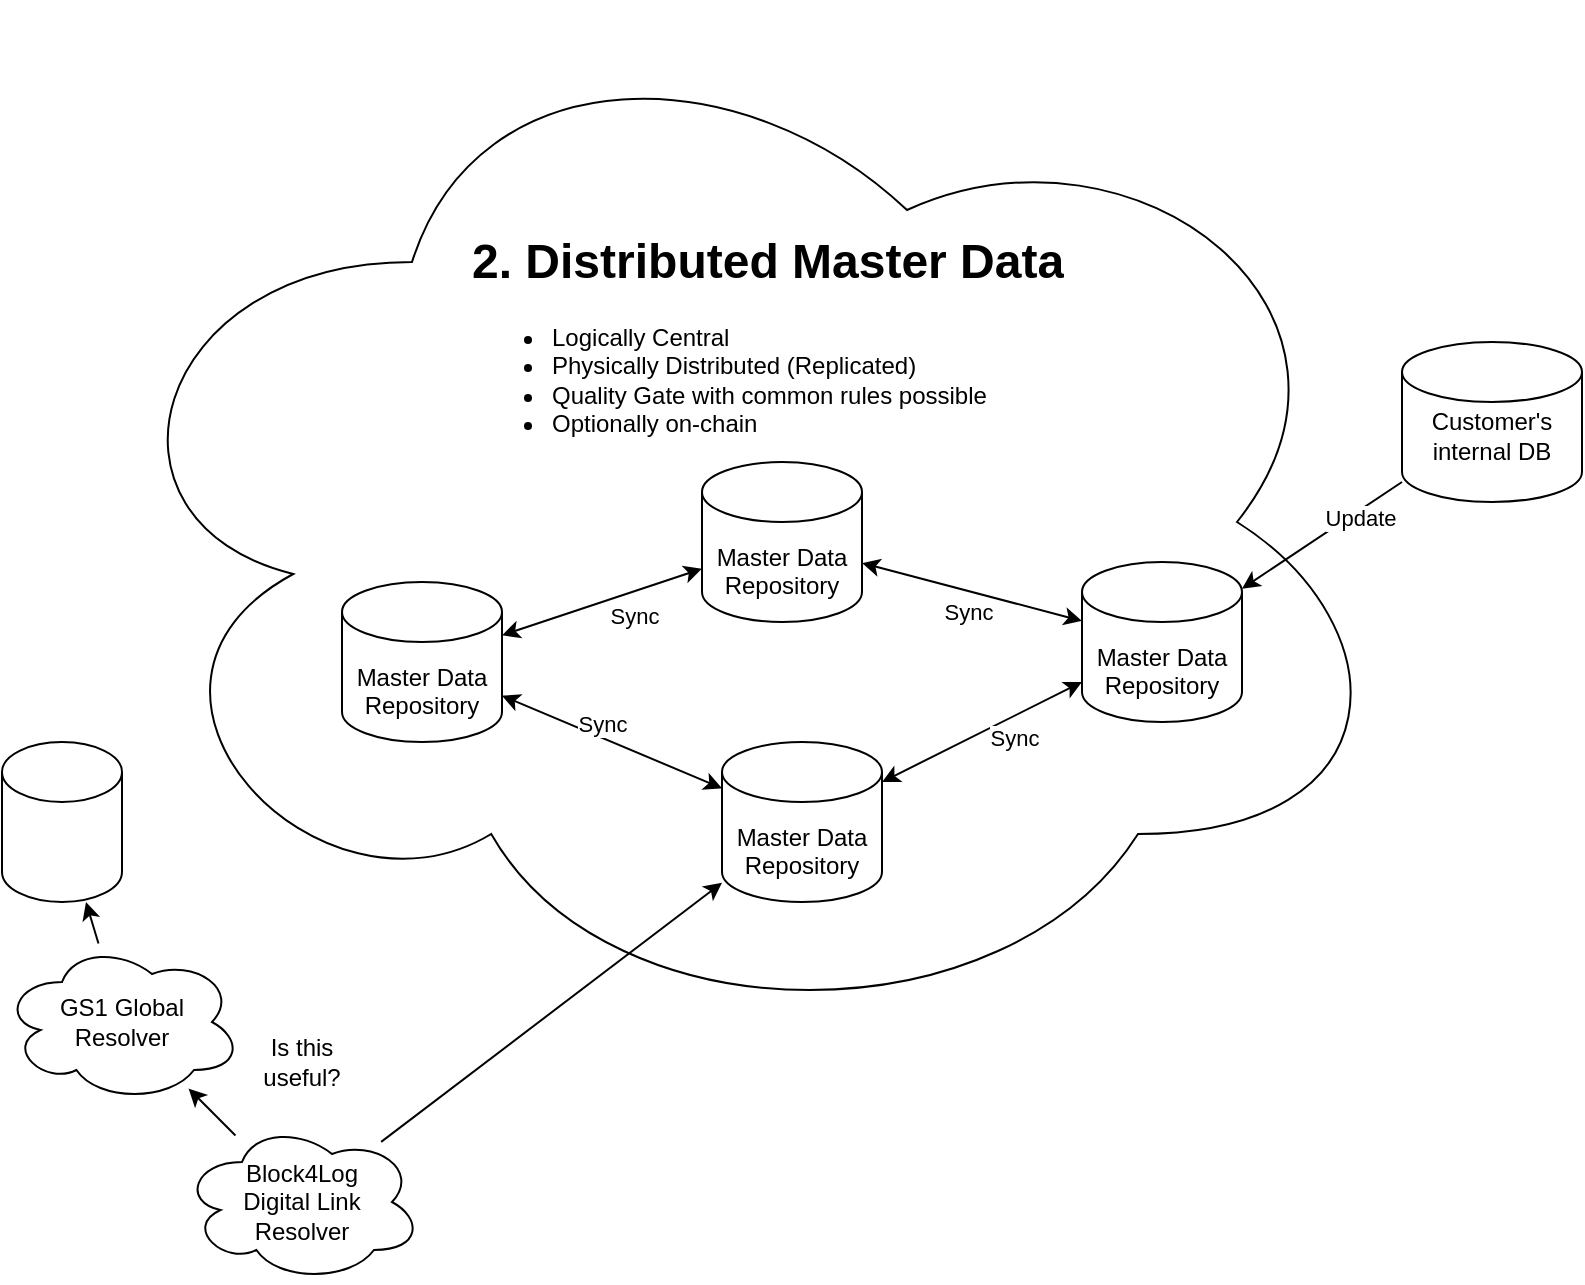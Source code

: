 <mxfile version="13.6.0" type="device" pages="2"><diagram id="4mZQR9vANoG6ouok4R8B" name="DistributedDB"><mxGraphModel dx="1125" dy="638" grid="1" gridSize="10" guides="1" tooltips="1" connect="1" arrows="1" fold="1" page="1" pageScale="1" pageWidth="850" pageHeight="1100" math="0" shadow="0"><root><mxCell id="8z0YhMMWluQZeC6nsGaQ-0"/><mxCell id="8z0YhMMWluQZeC6nsGaQ-1" parent="8z0YhMMWluQZeC6nsGaQ-0"/><mxCell id="8z0YhMMWluQZeC6nsGaQ-14" value="" style="ellipse;shape=cloud;whiteSpace=wrap;html=1;" parent="8z0YhMMWluQZeC6nsGaQ-1" vertex="1"><mxGeometry x="40" y="20" width="660" height="520" as="geometry"/></mxCell><mxCell id="8z0YhMMWluQZeC6nsGaQ-2" value="&lt;br&gt;&lt;br&gt;Master Data&lt;br&gt;Repository" style="shape=cylinder2;whiteSpace=wrap;html=1;boundedLbl=1;backgroundOutline=1;size=15;" parent="8z0YhMMWluQZeC6nsGaQ-1" vertex="1"><mxGeometry x="170" y="310" width="80" height="80" as="geometry"/></mxCell><mxCell id="8z0YhMMWluQZeC6nsGaQ-3" value="&lt;br&gt;&lt;br&gt;Master Data&lt;br&gt;Repository" style="shape=cylinder2;whiteSpace=wrap;html=1;boundedLbl=1;backgroundOutline=1;size=15;" parent="8z0YhMMWluQZeC6nsGaQ-1" vertex="1"><mxGeometry x="350" y="250" width="80" height="80" as="geometry"/></mxCell><mxCell id="8z0YhMMWluQZeC6nsGaQ-4" value="&lt;br&gt;&lt;br&gt;Master Data&lt;br&gt;Repository" style="shape=cylinder2;whiteSpace=wrap;html=1;boundedLbl=1;backgroundOutline=1;size=15;" parent="8z0YhMMWluQZeC6nsGaQ-1" vertex="1"><mxGeometry x="540" y="300" width="80" height="80" as="geometry"/></mxCell><mxCell id="8z0YhMMWluQZeC6nsGaQ-5" value="&lt;br&gt;&lt;br&gt;Master Data&lt;br&gt;Repository" style="shape=cylinder2;whiteSpace=wrap;html=1;boundedLbl=1;backgroundOutline=1;size=15;" parent="8z0YhMMWluQZeC6nsGaQ-1" vertex="1"><mxGeometry x="360" y="390" width="80" height="80" as="geometry"/></mxCell><mxCell id="8z0YhMMWluQZeC6nsGaQ-6" value="" style="endArrow=classic;startArrow=classic;html=1;" parent="8z0YhMMWluQZeC6nsGaQ-1" source="8z0YhMMWluQZeC6nsGaQ-5" target="8z0YhMMWluQZeC6nsGaQ-4" edge="1"><mxGeometry width="50" height="50" relative="1" as="geometry"><mxPoint x="400" y="420" as="sourcePoint"/><mxPoint x="450" y="370" as="targetPoint"/></mxGeometry></mxCell><mxCell id="8z0YhMMWluQZeC6nsGaQ-7" value="Sync" style="edgeLabel;html=1;align=center;verticalAlign=middle;resizable=0;points=[];" parent="8z0YhMMWluQZeC6nsGaQ-6" vertex="1" connectable="0"><mxGeometry x="0.485" y="1" relative="1" as="geometry"><mxPoint x="-7.92" y="15.38" as="offset"/></mxGeometry></mxCell><mxCell id="8z0YhMMWluQZeC6nsGaQ-8" value="" style="endArrow=classic;startArrow=classic;html=1;" parent="8z0YhMMWluQZeC6nsGaQ-1" source="8z0YhMMWluQZeC6nsGaQ-2" target="8z0YhMMWluQZeC6nsGaQ-5" edge="1"><mxGeometry width="50" height="50" relative="1" as="geometry"><mxPoint x="230" y="439.998" as="sourcePoint"/><mxPoint x="340" y="503.682" as="targetPoint"/></mxGeometry></mxCell><mxCell id="8z0YhMMWluQZeC6nsGaQ-9" value="Sync" style="edgeLabel;html=1;align=center;verticalAlign=middle;resizable=0;points=[];" parent="8z0YhMMWluQZeC6nsGaQ-8" vertex="1" connectable="0"><mxGeometry x="0.485" y="1" relative="1" as="geometry"><mxPoint x="-31.85" y="-19.39" as="offset"/></mxGeometry></mxCell><mxCell id="8z0YhMMWluQZeC6nsGaQ-10" value="" style="endArrow=classic;startArrow=classic;html=1;" parent="8z0YhMMWluQZeC6nsGaQ-1" source="8z0YhMMWluQZeC6nsGaQ-2" target="8z0YhMMWluQZeC6nsGaQ-3" edge="1"><mxGeometry width="50" height="50" relative="1" as="geometry"><mxPoint x="457.143" y="410" as="sourcePoint"/><mxPoint x="512.857" y="350" as="targetPoint"/></mxGeometry></mxCell><mxCell id="8z0YhMMWluQZeC6nsGaQ-11" value="Sync" style="edgeLabel;html=1;align=center;verticalAlign=middle;resizable=0;points=[];" parent="8z0YhMMWluQZeC6nsGaQ-10" vertex="1" connectable="0"><mxGeometry x="0.485" y="1" relative="1" as="geometry"><mxPoint x="-7.92" y="15.38" as="offset"/></mxGeometry></mxCell><mxCell id="8z0YhMMWluQZeC6nsGaQ-12" value="" style="endArrow=classic;startArrow=classic;html=1;" parent="8z0YhMMWluQZeC6nsGaQ-1" source="8z0YhMMWluQZeC6nsGaQ-4" target="8z0YhMMWluQZeC6nsGaQ-3" edge="1"><mxGeometry width="50" height="50" relative="1" as="geometry"><mxPoint x="467.143" y="420" as="sourcePoint"/><mxPoint x="522.857" y="360" as="targetPoint"/></mxGeometry></mxCell><mxCell id="8z0YhMMWluQZeC6nsGaQ-13" value="Sync" style="edgeLabel;html=1;align=center;verticalAlign=middle;resizable=0;points=[];" parent="8z0YhMMWluQZeC6nsGaQ-12" vertex="1" connectable="0"><mxGeometry x="0.485" y="1" relative="1" as="geometry"><mxPoint x="24.86" y="15.38" as="offset"/></mxGeometry></mxCell><mxCell id="8z0YhMMWluQZeC6nsGaQ-15" value="&lt;h1&gt;2. Distributed Master Data&lt;br&gt;&lt;/h1&gt;&lt;ul&gt;&lt;li&gt;Logically Central&lt;/li&gt;&lt;li&gt;Physically Distributed (Replicated)&lt;/li&gt;&lt;li&gt;Quality Gate with common rules possible&lt;/li&gt;&lt;li&gt;Optionally on-chain&lt;br&gt;&lt;/li&gt;&lt;/ul&gt;" style="text;html=1;strokeColor=none;fillColor=none;spacing=5;spacingTop=-20;whiteSpace=wrap;overflow=hidden;rounded=0;" parent="8z0YhMMWluQZeC6nsGaQ-1" vertex="1"><mxGeometry x="230" y="130" width="365" height="120" as="geometry"/></mxCell><mxCell id="Dr6UPSv6Vn7Fv29ytaVc-0" value="Block4Log&lt;br&gt;Digital Link&lt;br&gt;Resolver" style="ellipse;shape=cloud;whiteSpace=wrap;html=1;" vertex="1" parent="8z0YhMMWluQZeC6nsGaQ-1"><mxGeometry x="90" y="580" width="120" height="80" as="geometry"/></mxCell><mxCell id="Dr6UPSv6Vn7Fv29ytaVc-1" value="" style="endArrow=classic;html=1;" edge="1" parent="8z0YhMMWluQZeC6nsGaQ-1" source="Dr6UPSv6Vn7Fv29ytaVc-0" target="8z0YhMMWluQZeC6nsGaQ-5"><mxGeometry width="50" height="50" relative="1" as="geometry"><mxPoint x="340" y="360" as="sourcePoint"/><mxPoint x="390" y="310" as="targetPoint"/></mxGeometry></mxCell><mxCell id="Dr6UPSv6Vn7Fv29ytaVc-2" value="" style="endArrow=classic;html=1;" edge="1" parent="8z0YhMMWluQZeC6nsGaQ-1" source="Dr6UPSv6Vn7Fv29ytaVc-0" target="Dr6UPSv6Vn7Fv29ytaVc-3"><mxGeometry width="50" height="50" relative="1" as="geometry"><mxPoint x="340" y="420" as="sourcePoint"/><mxPoint x="390" y="370" as="targetPoint"/></mxGeometry></mxCell><mxCell id="Dr6UPSv6Vn7Fv29ytaVc-3" value="GS1 Global&lt;br&gt;Resolver" style="ellipse;shape=cloud;whiteSpace=wrap;html=1;" vertex="1" parent="8z0YhMMWluQZeC6nsGaQ-1"><mxGeometry y="490" width="120" height="80" as="geometry"/></mxCell><mxCell id="Dr6UPSv6Vn7Fv29ytaVc-4" value="" style="shape=cylinder2;whiteSpace=wrap;html=1;boundedLbl=1;backgroundOutline=1;size=15;" vertex="1" parent="8z0YhMMWluQZeC6nsGaQ-1"><mxGeometry y="390" width="60" height="80" as="geometry"/></mxCell><mxCell id="Dr6UPSv6Vn7Fv29ytaVc-5" value="" style="endArrow=classic;html=1;" edge="1" parent="8z0YhMMWluQZeC6nsGaQ-1" source="Dr6UPSv6Vn7Fv29ytaVc-3" target="Dr6UPSv6Vn7Fv29ytaVc-4"><mxGeometry width="50" height="50" relative="1" as="geometry"><mxPoint x="197.574" y="571.716" as="sourcePoint"/><mxPoint x="132.426" y="528.284" as="targetPoint"/></mxGeometry></mxCell><mxCell id="Dr6UPSv6Vn7Fv29ytaVc-6" value="&lt;br&gt;Customer's&lt;br&gt;internal DB" style="shape=cylinder2;whiteSpace=wrap;html=1;boundedLbl=1;backgroundOutline=1;size=15;" vertex="1" parent="8z0YhMMWluQZeC6nsGaQ-1"><mxGeometry x="700" y="190" width="90" height="80" as="geometry"/></mxCell><mxCell id="Dr6UPSv6Vn7Fv29ytaVc-8" value="" style="endArrow=classic;html=1;" edge="1" parent="8z0YhMMWluQZeC6nsGaQ-1" source="Dr6UPSv6Vn7Fv29ytaVc-6" target="8z0YhMMWluQZeC6nsGaQ-4"><mxGeometry width="50" height="50" relative="1" as="geometry"><mxPoint x="340" y="420" as="sourcePoint"/><mxPoint x="390" y="370" as="targetPoint"/></mxGeometry></mxCell><mxCell id="Dr6UPSv6Vn7Fv29ytaVc-9" value="Update" style="edgeLabel;html=1;align=center;verticalAlign=middle;resizable=0;points=[];" vertex="1" connectable="0" parent="Dr6UPSv6Vn7Fv29ytaVc-8"><mxGeometry x="-0.438" y="3" relative="1" as="geometry"><mxPoint as="offset"/></mxGeometry></mxCell><mxCell id="Dr6UPSv6Vn7Fv29ytaVc-10" value="Is this useful?" style="text;html=1;strokeColor=none;fillColor=none;align=center;verticalAlign=middle;whiteSpace=wrap;rounded=0;" vertex="1" parent="8z0YhMMWluQZeC6nsGaQ-1"><mxGeometry x="130" y="540" width="40" height="20" as="geometry"/></mxCell></root></mxGraphModel></diagram><diagram id="d-KVsjxLMOUYQlMdk78s" name="DigitalLinkResolver"><mxGraphModel dx="1125" dy="638" grid="1" gridSize="10" guides="1" tooltips="1" connect="1" arrows="1" fold="1" page="1" pageScale="1" pageWidth="850" pageHeight="1100" math="0" shadow="0"><root><mxCell id="0"/><mxCell id="1" parent="0"/><mxCell id="9TCHThei6wjcPwKr0SNb-2" value="&lt;br&gt;&lt;br&gt;CSP 1&lt;br&gt;Master Data Repository" style="shape=cylinder2;whiteSpace=wrap;html=1;boundedLbl=1;backgroundOutline=1;size=15;" parent="1" vertex="1"><mxGeometry x="190" y="80" width="90" height="87.5" as="geometry"/></mxCell><mxCell id="9TCHThei6wjcPwKr0SNb-3" value="External&lt;br&gt;Master Data Repository" style="shape=cylinder2;whiteSpace=wrap;html=1;boundedLbl=1;backgroundOutline=1;size=15;" parent="1" vertex="1"><mxGeometry x="600" y="30" width="90" height="110" as="geometry"/></mxCell><mxCell id="9TCHThei6wjcPwKr0SNb-8" value="Block4Log&lt;br&gt;Digital Link&lt;br&gt;Resolver" style="ellipse;shape=cloud;whiteSpace=wrap;html=1;" parent="1" vertex="1"><mxGeometry x="350" y="233.75" width="120" height="80" as="geometry"/></mxCell><mxCell id="9TCHThei6wjcPwKr0SNb-10" value="" style="endArrow=classic;startArrow=classic;html=1;" parent="1" source="9TCHThei6wjcPwKr0SNb-8" target="9TCHThei6wjcPwKr0SNb-2" edge="1"><mxGeometry width="50" height="50" relative="1" as="geometry"><mxPoint x="291.834" y="350.185" as="sourcePoint"/><mxPoint x="190" y="332.683" as="targetPoint"/></mxGeometry></mxCell><mxCell id="9TCHThei6wjcPwKr0SNb-11" value="" style="endArrow=classic;startArrow=classic;html=1;" parent="1" source="9TCHThei6wjcPwKr0SNb-8" target="9TCHThei6wjcPwKr0SNb-31" edge="1"><mxGeometry width="50" height="50" relative="1" as="geometry"><mxPoint x="391.834" y="370.185" as="sourcePoint"/><mxPoint x="580" y="290" as="targetPoint"/></mxGeometry></mxCell><mxCell id="9TCHThei6wjcPwKr0SNb-12" value="" style="shape=umlActor;verticalLabelPosition=bottom;verticalAlign=top;html=1;outlineConnect=0;" parent="1" vertex="1"><mxGeometry x="110" y="510" width="30" height="60" as="geometry"/></mxCell><mxCell id="9TCHThei6wjcPwKr0SNb-13" value="" style="endArrow=none;html=1;" parent="1" target="9TCHThei6wjcPwKr0SNb-12" edge="1"><mxGeometry width="50" height="50" relative="1" as="geometry"><mxPoint x="125" y="1040" as="sourcePoint"/><mxPoint x="450" y="620" as="targetPoint"/><Array as="points"/></mxGeometry></mxCell><mxCell id="9TCHThei6wjcPwKr0SNb-14" value="Resolver A" style="ellipse;shape=cloud;whiteSpace=wrap;html=1;" parent="1" vertex="1"><mxGeometry x="400" y="510" width="80" height="50" as="geometry"/></mxCell><mxCell id="9TCHThei6wjcPwKr0SNb-15" value="" style="endArrow=none;html=1;entryX=0.55;entryY=0.95;entryDx=0;entryDy=0;entryPerimeter=0;" parent="1" target="9TCHThei6wjcPwKr0SNb-14" edge="1"><mxGeometry width="50" height="50" relative="1" as="geometry"><mxPoint x="444" y="1040" as="sourcePoint"/><mxPoint x="235" y="575" as="targetPoint"/></mxGeometry></mxCell><mxCell id="9TCHThei6wjcPwKr0SNb-16" value="" style="endArrow=classic;html=1;" parent="1" edge="1"><mxGeometry width="50" height="50" relative="1" as="geometry"><mxPoint x="130" y="610" as="sourcePoint"/><mxPoint x="440" y="610" as="targetPoint"/></mxGeometry></mxCell><mxCell id="9TCHThei6wjcPwKr0SNb-17" value="GET &lt;br&gt;https://resolverA/gln/4047111000006/ser/0815" style="edgeLabel;html=1;align=center;verticalAlign=middle;resizable=0;points=[];" parent="9TCHThei6wjcPwKr0SNb-16" vertex="1" connectable="0"><mxGeometry x="0.281" y="2" relative="1" as="geometry"><mxPoint x="-48.33" y="22" as="offset"/></mxGeometry></mxCell><mxCell id="9TCHThei6wjcPwKr0SNb-18" value="" style="endArrow=none;html=1;startArrow=classic;startFill=1;endFill=0;" parent="1" edge="1"><mxGeometry width="50" height="50" relative="1" as="geometry"><mxPoint x="130" y="680" as="sourcePoint"/><mxPoint x="440" y="680" as="targetPoint"/></mxGeometry></mxCell><mxCell id="9TCHThei6wjcPwKr0SNb-19" value="307&lt;br&gt;&lt;br&gt;&lt;div&gt;https://resolverB/gln/4047111000006/ser/0815&lt;/div&gt;" style="edgeLabel;html=1;align=center;verticalAlign=middle;resizable=0;points=[];" parent="9TCHThei6wjcPwKr0SNb-18" vertex="1" connectable="0"><mxGeometry x="0.281" y="2" relative="1" as="geometry"><mxPoint x="-48.33" y="32" as="offset"/></mxGeometry></mxCell><mxCell id="9TCHThei6wjcPwKr0SNb-20" value="See &lt;a href=&quot;https://www.gs1.org/docs/Digital-Link/GS1_Digital_link_Standard_i1.1.pdf&quot;&gt;https://www.gs1.org/docs/Digital-Link/GS1_Digital_link_Standard_i1.1.pdf&lt;/a&gt;" style="text;html=1;strokeColor=none;fillColor=none;align=center;verticalAlign=middle;whiteSpace=wrap;rounded=0;" parent="1" vertex="1"><mxGeometry x="55" y="460" width="530" height="30" as="geometry"/></mxCell><mxCell id="9TCHThei6wjcPwKr0SNb-21" value="" style="endArrow=classic;html=1;" parent="1" edge="1"><mxGeometry width="50" height="50" relative="1" as="geometry"><mxPoint x="130" y="760" as="sourcePoint"/><mxPoint x="560" y="760" as="targetPoint"/></mxGeometry></mxCell><mxCell id="9TCHThei6wjcPwKr0SNb-22" value="GET &lt;br&gt;https://resolverB/gln/4047111000006/ser/0815" style="edgeLabel;html=1;align=center;verticalAlign=middle;resizable=0;points=[];" parent="9TCHThei6wjcPwKr0SNb-21" vertex="1" connectable="0"><mxGeometry x="0.281" y="2" relative="1" as="geometry"><mxPoint x="-115" y="22" as="offset"/></mxGeometry></mxCell><mxCell id="9TCHThei6wjcPwKr0SNb-23" value="Resolver B" style="ellipse;shape=cloud;whiteSpace=wrap;html=1;" parent="1" vertex="1"><mxGeometry x="520" y="510" width="80" height="50" as="geometry"/></mxCell><mxCell id="9TCHThei6wjcPwKr0SNb-24" value="" style="endArrow=none;html=1;entryX=0.55;entryY=0.95;entryDx=0;entryDy=0;entryPerimeter=0;" parent="1" target="9TCHThei6wjcPwKr0SNb-23" edge="1"><mxGeometry width="50" height="50" relative="1" as="geometry"><mxPoint x="564" y="1040" as="sourcePoint"/><mxPoint x="355" y="575" as="targetPoint"/></mxGeometry></mxCell><mxCell id="9TCHThei6wjcPwKr0SNb-25" value="&lt;br&gt;&lt;br&gt;Master Data Repo" style="shape=cylinder2;whiteSpace=wrap;html=1;boundedLbl=1;backgroundOutline=1;size=15;" parent="1" vertex="1"><mxGeometry x="620" y="480" width="60" height="80" as="geometry"/></mxCell><mxCell id="9TCHThei6wjcPwKr0SNb-26" value="" style="endArrow=none;html=1;entryX=0.55;entryY=0.95;entryDx=0;entryDy=0;entryPerimeter=0;" parent="1" edge="1"><mxGeometry width="50" height="50" relative="1" as="geometry"><mxPoint x="650" y="1040" as="sourcePoint"/><mxPoint x="649.58" y="560" as="targetPoint"/></mxGeometry></mxCell><mxCell id="9TCHThei6wjcPwKr0SNb-29" value="" style="endArrow=none;html=1;startArrow=classic;startFill=1;endFill=0;" parent="1" edge="1"><mxGeometry width="50" height="50" relative="1" as="geometry"><mxPoint x="130" y="830" as="sourcePoint"/><mxPoint x="560" y="830" as="targetPoint"/></mxGeometry></mxCell><mxCell id="9TCHThei6wjcPwKr0SNb-30" value="307&lt;br&gt;https://company-repo-shard2/gln/4047111000006/ser/0815" style="edgeLabel;html=1;align=center;verticalAlign=middle;resizable=0;points=[];" parent="9TCHThei6wjcPwKr0SNb-29" vertex="1" connectable="0"><mxGeometry x="0.281" y="2" relative="1" as="geometry"><mxPoint x="-115" y="22" as="offset"/></mxGeometry></mxCell><mxCell id="9TCHThei6wjcPwKr0SNb-31" value="GS1 Global&lt;br&gt;DL Resolver" style="ellipse;shape=cloud;whiteSpace=wrap;html=1;" parent="1" vertex="1"><mxGeometry x="440" y="110" width="120" height="80" as="geometry"/></mxCell><mxCell id="9TCHThei6wjcPwKr0SNb-35" value="" style="endArrow=classic;startArrow=classic;html=1;" parent="1" source="9TCHThei6wjcPwKr0SNb-3" target="9TCHThei6wjcPwKr0SNb-31" edge="1"><mxGeometry width="50" height="50" relative="1" as="geometry"><mxPoint x="648.509" y="260" as="sourcePoint"/><mxPoint x="662.018" y="205" as="targetPoint"/></mxGeometry></mxCell><mxCell id="9TCHThei6wjcPwKr0SNb-36" value="" style="endArrow=classic;html=1;startArrow=none;startFill=0;endFill=1;" parent="1" edge="1"><mxGeometry width="50" height="50" relative="1" as="geometry"><mxPoint x="130" y="920" as="sourcePoint"/><mxPoint x="640" y="920" as="targetPoint"/></mxGeometry></mxCell><mxCell id="9TCHThei6wjcPwKr0SNb-37" value="GET&lt;br&gt;https://company-repo-shard2/gln/4047111000006/ser/0815" style="edgeLabel;html=1;align=center;verticalAlign=middle;resizable=0;points=[];" parent="9TCHThei6wjcPwKr0SNb-36" vertex="1" connectable="0"><mxGeometry x="0.281" y="2" relative="1" as="geometry"><mxPoint x="-166.67" y="22" as="offset"/></mxGeometry></mxCell><mxCell id="9TCHThei6wjcPwKr0SNb-39" value="" style="endArrow=none;html=1;startArrow=classic;startFill=1;endFill=0;" parent="1" edge="1"><mxGeometry width="50" height="50" relative="1" as="geometry"><mxPoint x="130" y="980" as="sourcePoint"/><mxPoint x="640" y="980" as="targetPoint"/></mxGeometry></mxCell><mxCell id="9TCHThei6wjcPwKr0SNb-40" value="200&lt;br&gt;actual data in apropriate format (see link types)" style="edgeLabel;html=1;align=center;verticalAlign=middle;resizable=0;points=[];" parent="9TCHThei6wjcPwKr0SNb-39" vertex="1" connectable="0"><mxGeometry x="0.281" y="2" relative="1" as="geometry"><mxPoint x="-166.67" y="22" as="offset"/></mxGeometry></mxCell><mxCell id="9TCHThei6wjcPwKr0SNb-42" value="Customer A" style="shape=umlActor;verticalLabelPosition=bottom;verticalAlign=top;html=1;outlineConnect=0;" parent="1" vertex="1"><mxGeometry x="80" y="40" width="30" height="60" as="geometry"/></mxCell><mxCell id="9TCHThei6wjcPwKr0SNb-43" value="" style="endArrow=classic;html=1;exitX=0.5;exitY=0.5;exitDx=0;exitDy=0;exitPerimeter=0;" parent="1" source="9TCHThei6wjcPwKr0SNb-42" target="9TCHThei6wjcPwKr0SNb-2" edge="1"><mxGeometry width="50" height="50" relative="1" as="geometry"><mxPoint x="340" y="310" as="sourcePoint"/><mxPoint x="390" y="260" as="targetPoint"/></mxGeometry></mxCell><mxCell id="9TCHThei6wjcPwKr0SNb-44" value="Customer B" style="shape=umlActor;verticalLabelPosition=bottom;verticalAlign=top;html=1;outlineConnect=0;" parent="1" vertex="1"><mxGeometry x="80" y="140" width="30" height="60" as="geometry"/></mxCell><mxCell id="9TCHThei6wjcPwKr0SNb-45" value="" style="endArrow=classic;html=1;exitX=0.5;exitY=0.5;exitDx=0;exitDy=0;exitPerimeter=0;" parent="1" source="9TCHThei6wjcPwKr0SNb-44" target="9TCHThei6wjcPwKr0SNb-2" edge="1"><mxGeometry width="50" height="50" relative="1" as="geometry"><mxPoint x="115" y="86.078" as="sourcePoint"/><mxPoint x="200" y="120.517" as="targetPoint"/></mxGeometry></mxCell><mxCell id="-9v8VPaAQB7vcW3POhwD-1" value="&lt;br&gt;Replica" style="shape=cylinder2;whiteSpace=wrap;html=1;boundedLbl=1;backgroundOutline=1;size=15;" parent="1" vertex="1"><mxGeometry x="340" y="35" width="80" height="65" as="geometry"/></mxCell><mxCell id="-9v8VPaAQB7vcW3POhwD-2" value="Look Up" style="shape=umlActor;verticalLabelPosition=bottom;verticalAlign=top;html=1;outlineConnect=0;" parent="1" vertex="1"><mxGeometry x="530" y="360" width="30" height="60" as="geometry"/></mxCell><mxCell id="-9v8VPaAQB7vcW3POhwD-3" value="" style="endArrow=classic;html=1;exitX=0.25;exitY=0.1;exitDx=0;exitDy=0;exitPerimeter=0;" parent="1" source="-9v8VPaAQB7vcW3POhwD-2" target="9TCHThei6wjcPwKr0SNb-8" edge="1"><mxGeometry width="50" height="50" relative="1" as="geometry"><mxPoint x="420" y="370" as="sourcePoint"/><mxPoint x="470" y="320" as="targetPoint"/></mxGeometry></mxCell><mxCell id="-9v8VPaAQB7vcW3POhwD-4" value="" style="endArrow=classic;startArrow=classic;html=1;" parent="1" source="-9v8VPaAQB7vcW3POhwD-1" target="9TCHThei6wjcPwKr0SNb-2" edge="1"><mxGeometry width="50" height="50" relative="1" as="geometry"><mxPoint x="580" y="173.799" as="sourcePoint"/><mxPoint x="511.748" y="221.27" as="targetPoint"/></mxGeometry></mxCell><mxCell id="-9v8VPaAQB7vcW3POhwD-5" value="&lt;br&gt;&lt;br&gt;CSP 2&lt;br&gt;Master Data Repository" style="shape=cylinder2;whiteSpace=wrap;html=1;boundedLbl=1;backgroundOutline=1;size=15;" parent="1" vertex="1"><mxGeometry x="190" y="230" width="90" height="87.5" as="geometry"/></mxCell><mxCell id="-9v8VPaAQB7vcW3POhwD-6" value="" style="endArrow=classic;startArrow=classic;html=1;exitX=0.07;exitY=0.4;exitDx=0;exitDy=0;exitPerimeter=0;" parent="1" source="9TCHThei6wjcPwKr0SNb-8" target="-9v8VPaAQB7vcW3POhwD-5" edge="1"><mxGeometry width="50" height="50" relative="1" as="geometry"><mxPoint x="318" y="288.0" as="sourcePoint"/><mxPoint x="267.531" y="190" as="targetPoint"/></mxGeometry></mxCell><mxCell id="-9v8VPaAQB7vcW3POhwD-7" value="Customer C" style="shape=umlActor;verticalLabelPosition=bottom;verticalAlign=top;html=1;outlineConnect=0;" parent="1" vertex="1"><mxGeometry x="80" y="243.75" width="30" height="60" as="geometry"/></mxCell><mxCell id="-9v8VPaAQB7vcW3POhwD-8" value="" style="endArrow=classic;html=1;exitX=0.5;exitY=0.5;exitDx=0;exitDy=0;exitPerimeter=0;" parent="1" source="-9v8VPaAQB7vcW3POhwD-7" target="-9v8VPaAQB7vcW3POhwD-5" edge="1"><mxGeometry width="50" height="50" relative="1" as="geometry"><mxPoint x="105" y="180" as="sourcePoint"/><mxPoint x="200" y="157.098" as="targetPoint"/></mxGeometry></mxCell><mxCell id="-9v8VPaAQB7vcW3POhwD-9" value="&lt;br&gt;Replica" style="shape=cylinder2;whiteSpace=wrap;html=1;boundedLbl=1;backgroundOutline=1;size=15;" parent="1" vertex="1"><mxGeometry x="130" y="350" width="80" height="65" as="geometry"/></mxCell><mxCell id="-9v8VPaAQB7vcW3POhwD-10" value="" style="endArrow=classic;startArrow=classic;html=1;" parent="1" source="-9v8VPaAQB7vcW3POhwD-9" target="-9v8VPaAQB7vcW3POhwD-5" edge="1"><mxGeometry width="50" height="50" relative="1" as="geometry"><mxPoint x="368.49" y="279.71" as="sourcePoint"/><mxPoint x="285.485" y="190" as="targetPoint"/></mxGeometry></mxCell><mxCell id="_BKJ6uH2B0fSiboumuA0-1" value="&lt;h1&gt;1 Decentralised (Federated)&lt;br&gt;&lt;/h1&gt;&lt;div&gt;&lt;ul&gt;&lt;li&gt;Everybody in charge of his own data&lt;/li&gt;&lt;li&gt;Resonponsibility (SLA, Data Quality,...)&lt;br&gt;@ CSPs&lt;br&gt;&lt;/li&gt;&lt;li&gt;Resolver: Lookup what data is where&lt;br&gt;&lt;/li&gt;&lt;/ul&gt;&lt;/div&gt;&lt;p&gt;&lt;br&gt;&lt;/p&gt;" style="text;html=1;strokeColor=none;fillColor=none;spacing=5;spacingTop=-20;whiteSpace=wrap;overflow=hidden;rounded=0;" vertex="1" parent="1"><mxGeometry x="470" y="220" width="370" height="140" as="geometry"/></mxCell></root></mxGraphModel></diagram></mxfile>